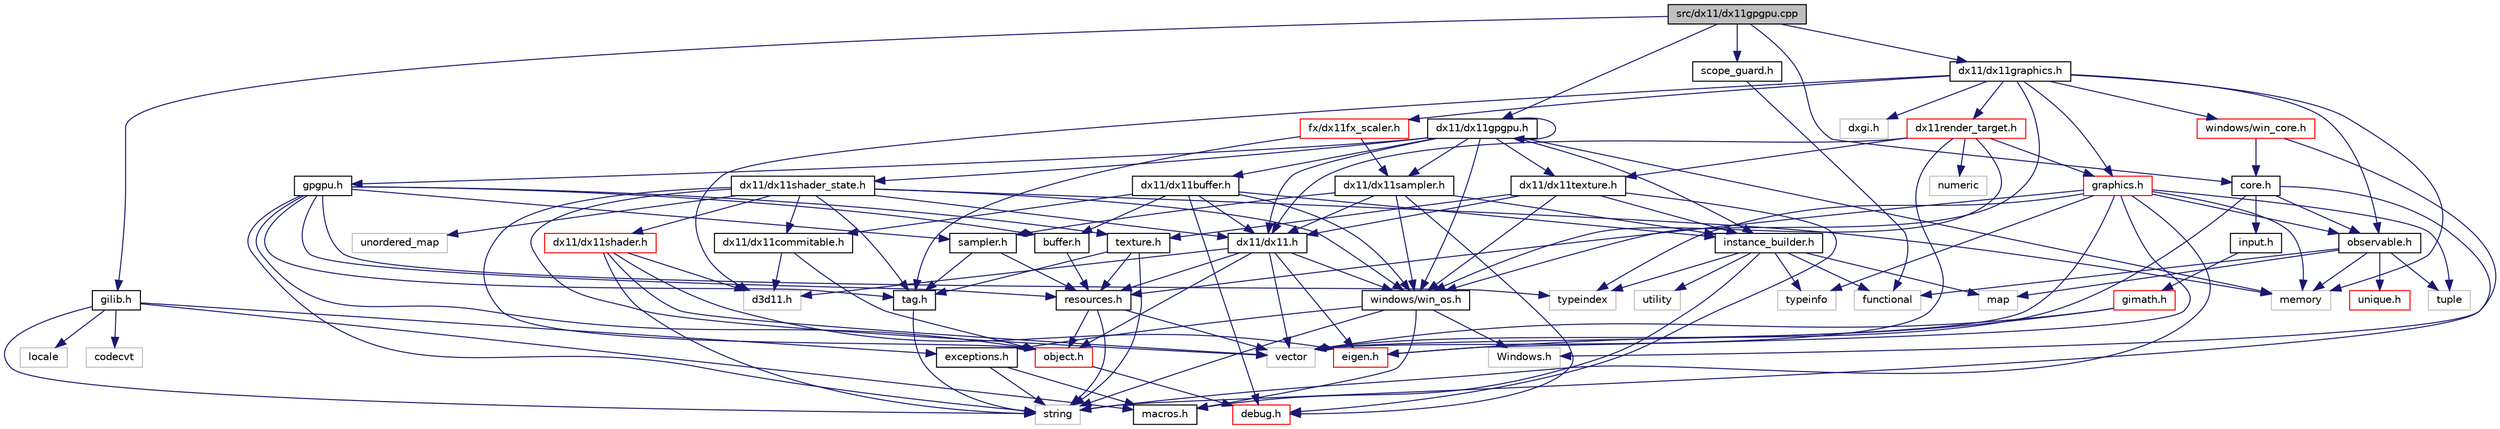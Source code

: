 digraph "src/dx11/dx11gpgpu.cpp"
{
  edge [fontname="Helvetica",fontsize="10",labelfontname="Helvetica",labelfontsize="10"];
  node [fontname="Helvetica",fontsize="10",shape=record];
  Node1 [label="src/dx11/dx11gpgpu.cpp",height=0.2,width=0.4,color="black", fillcolor="grey75", style="filled", fontcolor="black"];
  Node1 -> Node2 [color="midnightblue",fontsize="10",style="solid",fontname="Helvetica"];
  Node2 [label="dx11/dx11gpgpu.h",height=0.2,width=0.4,color="black", fillcolor="white", style="filled",URL="$dx11gpgpu_8h.html",tooltip="??? "];
  Node2 -> Node3 [color="midnightblue",fontsize="10",style="solid",fontname="Helvetica"];
  Node3 [label="memory",height=0.2,width=0.4,color="grey75", fillcolor="white", style="filled"];
  Node2 -> Node4 [color="midnightblue",fontsize="10",style="solid",fontname="Helvetica"];
  Node4 [label="gpgpu.h",height=0.2,width=0.4,color="black", fillcolor="white", style="filled",URL="$gpgpu_8h.html",tooltip="This file contains the interfaces for general-purpose computing on GPU. "];
  Node4 -> Node5 [color="midnightblue",fontsize="10",style="solid",fontname="Helvetica"];
  Node5 [label="typeindex",height=0.2,width=0.4,color="grey75", fillcolor="white", style="filled"];
  Node4 -> Node6 [color="midnightblue",fontsize="10",style="solid",fontname="Helvetica"];
  Node6 [label="string",height=0.2,width=0.4,color="grey75", fillcolor="white", style="filled"];
  Node4 -> Node7 [color="midnightblue",fontsize="10",style="solid",fontname="Helvetica"];
  Node7 [label="resources.h",height=0.2,width=0.4,color="black", fillcolor="white", style="filled",URL="$resources_8h.html",tooltip="Generic graphical resource interfaces. "];
  Node7 -> Node6 [color="midnightblue",fontsize="10",style="solid",fontname="Helvetica"];
  Node7 -> Node8 [color="midnightblue",fontsize="10",style="solid",fontname="Helvetica"];
  Node8 [label="vector",height=0.2,width=0.4,color="grey75", fillcolor="white", style="filled"];
  Node7 -> Node9 [color="midnightblue",fontsize="10",style="solid",fontname="Helvetica"];
  Node9 [label="object.h",height=0.2,width=0.4,color="red", fillcolor="white", style="filled",URL="$object_8h.html",tooltip="This file contains the classes needed to manage reference counted object and smart pointers..."];
  Node9 -> Node10 [color="midnightblue",fontsize="10",style="solid",fontname="Helvetica"];
  Node10 [label="debug.h",height=0.2,width=0.4,color="red", fillcolor="white", style="filled",URL="$debug_8h.html",tooltip="Debug macros and methods. "];
  Node4 -> Node11 [color="midnightblue",fontsize="10",style="solid",fontname="Helvetica"];
  Node11 [label="tag.h",height=0.2,width=0.4,color="black", fillcolor="white", style="filled",URL="$tag_8h.html",tooltip="This file contains the classes used to handle hashed strings. "];
  Node11 -> Node6 [color="midnightblue",fontsize="10",style="solid",fontname="Helvetica"];
  Node4 -> Node9 [color="midnightblue",fontsize="10",style="solid",fontname="Helvetica"];
  Node4 -> Node12 [color="midnightblue",fontsize="10",style="solid",fontname="Helvetica"];
  Node12 [label="texture.h",height=0.2,width=0.4,color="black", fillcolor="white", style="filled",URL="$texture_8h.html",tooltip="This file contains the interfaces used to define texture resources. "];
  Node12 -> Node6 [color="midnightblue",fontsize="10",style="solid",fontname="Helvetica"];
  Node12 -> Node11 [color="midnightblue",fontsize="10",style="solid",fontname="Helvetica"];
  Node12 -> Node7 [color="midnightblue",fontsize="10",style="solid",fontname="Helvetica"];
  Node4 -> Node13 [color="midnightblue",fontsize="10",style="solid",fontname="Helvetica"];
  Node13 [label="buffer.h",height=0.2,width=0.4,color="black", fillcolor="white", style="filled",URL="$buffer_8h.html",tooltip="This file contains the interfaces of buffer resources. "];
  Node13 -> Node7 [color="midnightblue",fontsize="10",style="solid",fontname="Helvetica"];
  Node4 -> Node14 [color="midnightblue",fontsize="10",style="solid",fontname="Helvetica"];
  Node14 [label="sampler.h",height=0.2,width=0.4,color="black", fillcolor="white", style="filled",URL="$sampler_8h.html",tooltip="This file contains the interfaces used to define sampler states. "];
  Node14 -> Node11 [color="midnightblue",fontsize="10",style="solid",fontname="Helvetica"];
  Node14 -> Node7 [color="midnightblue",fontsize="10",style="solid",fontname="Helvetica"];
  Node2 -> Node15 [color="midnightblue",fontsize="10",style="solid",fontname="Helvetica"];
  Node15 [label="dx11/dx11.h",height=0.2,width=0.4,color="black", fillcolor="white", style="filled",URL="$dx11_8h.html",tooltip="Utility and wrapper methods for DirectX11. "];
  Node15 -> Node16 [color="midnightblue",fontsize="10",style="solid",fontname="Helvetica"];
  Node16 [label="d3d11.h",height=0.2,width=0.4,color="grey75", fillcolor="white", style="filled"];
  Node15 -> Node8 [color="midnightblue",fontsize="10",style="solid",fontname="Helvetica"];
  Node15 -> Node17 [color="midnightblue",fontsize="10",style="solid",fontname="Helvetica"];
  Node17 [label="eigen.h",height=0.2,width=0.4,color="red", fillcolor="white", style="filled",URL="$eigen_8h.html",tooltip="Wrapper around Eigen headers. "];
  Node15 -> Node9 [color="midnightblue",fontsize="10",style="solid",fontname="Helvetica"];
  Node15 -> Node7 [color="midnightblue",fontsize="10",style="solid",fontname="Helvetica"];
  Node15 -> Node18 [color="midnightblue",fontsize="10",style="solid",fontname="Helvetica"];
  Node18 [label="windows/win_os.h",height=0.2,width=0.4,color="black", fillcolor="white", style="filled",URL="$win__os_8h.html",tooltip="Windows-specific interfaces. "];
  Node18 -> Node19 [color="midnightblue",fontsize="10",style="solid",fontname="Helvetica"];
  Node19 [label="Windows.h",height=0.2,width=0.4,color="grey75", fillcolor="white", style="filled"];
  Node18 -> Node6 [color="midnightblue",fontsize="10",style="solid",fontname="Helvetica"];
  Node18 -> Node20 [color="midnightblue",fontsize="10",style="solid",fontname="Helvetica"];
  Node20 [label="exceptions.h",height=0.2,width=0.4,color="black", fillcolor="white", style="filled",URL="$exceptions_8h.html",tooltip="Defines classes and macros used for exception handling. "];
  Node20 -> Node6 [color="midnightblue",fontsize="10",style="solid",fontname="Helvetica"];
  Node20 -> Node21 [color="midnightblue",fontsize="10",style="solid",fontname="Helvetica"];
  Node21 [label="macros.h",height=0.2,width=0.4,color="black", fillcolor="white", style="filled",URL="$macros_8h.html",tooltip="Bad and ugly macros are declared here :D. "];
  Node18 -> Node21 [color="midnightblue",fontsize="10",style="solid",fontname="Helvetica"];
  Node2 -> Node22 [color="midnightblue",fontsize="10",style="solid",fontname="Helvetica"];
  Node22 [label="dx11/dx11shader_state.h",height=0.2,width=0.4,color="black", fillcolor="white", style="filled",URL="$dx11shader__state_8h.html",tooltip="This file contains classes used to manage DirectX11 shader states. "];
  Node22 -> Node3 [color="midnightblue",fontsize="10",style="solid",fontname="Helvetica"];
  Node22 -> Node23 [color="midnightblue",fontsize="10",style="solid",fontname="Helvetica"];
  Node23 [label="unordered_map",height=0.2,width=0.4,color="grey75", fillcolor="white", style="filled"];
  Node22 -> Node8 [color="midnightblue",fontsize="10",style="solid",fontname="Helvetica"];
  Node22 -> Node11 [color="midnightblue",fontsize="10",style="solid",fontname="Helvetica"];
  Node22 -> Node9 [color="midnightblue",fontsize="10",style="solid",fontname="Helvetica"];
  Node22 -> Node15 [color="midnightblue",fontsize="10",style="solid",fontname="Helvetica"];
  Node22 -> Node24 [color="midnightblue",fontsize="10",style="solid",fontname="Helvetica"];
  Node24 [label="dx11/dx11shader.h",height=0.2,width=0.4,color="red", fillcolor="white", style="filled",URL="$dx11shader_8h.html",tooltip="This file contains classes used to manage DirectX11 shader and shader reflection. ..."];
  Node24 -> Node8 [color="midnightblue",fontsize="10",style="solid",fontname="Helvetica"];
  Node24 -> Node16 [color="midnightblue",fontsize="10",style="solid",fontname="Helvetica"];
  Node24 -> Node6 [color="midnightblue",fontsize="10",style="solid",fontname="Helvetica"];
  Node24 -> Node17 [color="midnightblue",fontsize="10",style="solid",fontname="Helvetica"];
  Node22 -> Node25 [color="midnightblue",fontsize="10",style="solid",fontname="Helvetica"];
  Node25 [label="dx11/dx11commitable.h",height=0.2,width=0.4,color="black", fillcolor="white", style="filled",URL="$dx11commitable_8h.html"];
  Node25 -> Node16 [color="midnightblue",fontsize="10",style="solid",fontname="Helvetica"];
  Node25 -> Node9 [color="midnightblue",fontsize="10",style="solid",fontname="Helvetica"];
  Node22 -> Node18 [color="midnightblue",fontsize="10",style="solid",fontname="Helvetica"];
  Node2 -> Node26 [color="midnightblue",fontsize="10",style="solid",fontname="Helvetica"];
  Node26 [label="dx11/dx11texture.h",height=0.2,width=0.4,color="black", fillcolor="white", style="filled",URL="$dx11texture_8h.html",tooltip="??? "];
  Node26 -> Node12 [color="midnightblue",fontsize="10",style="solid",fontname="Helvetica"];
  Node26 -> Node10 [color="midnightblue",fontsize="10",style="solid",fontname="Helvetica"];
  Node26 -> Node15 [color="midnightblue",fontsize="10",style="solid",fontname="Helvetica"];
  Node26 -> Node18 [color="midnightblue",fontsize="10",style="solid",fontname="Helvetica"];
  Node26 -> Node27 [color="midnightblue",fontsize="10",style="solid",fontname="Helvetica"];
  Node27 [label="instance_builder.h",height=0.2,width=0.4,color="black", fillcolor="white", style="filled",URL="$instance__builder_8h.html",tooltip="Classes used to programmatically create class instances from template data. "];
  Node27 -> Node5 [color="midnightblue",fontsize="10",style="solid",fontname="Helvetica"];
  Node27 -> Node28 [color="midnightblue",fontsize="10",style="solid",fontname="Helvetica"];
  Node28 [label="typeinfo",height=0.2,width=0.4,color="grey75", fillcolor="white", style="filled"];
  Node27 -> Node29 [color="midnightblue",fontsize="10",style="solid",fontname="Helvetica"];
  Node29 [label="functional",height=0.2,width=0.4,color="grey75", fillcolor="white", style="filled"];
  Node27 -> Node30 [color="midnightblue",fontsize="10",style="solid",fontname="Helvetica"];
  Node30 [label="utility",height=0.2,width=0.4,color="grey75", fillcolor="white", style="filled"];
  Node27 -> Node31 [color="midnightblue",fontsize="10",style="solid",fontname="Helvetica"];
  Node31 [label="map",height=0.2,width=0.4,color="grey75", fillcolor="white", style="filled"];
  Node27 -> Node21 [color="midnightblue",fontsize="10",style="solid",fontname="Helvetica"];
  Node2 -> Node32 [color="midnightblue",fontsize="10",style="solid",fontname="Helvetica"];
  Node32 [label="dx11/dx11sampler.h",height=0.2,width=0.4,color="black", fillcolor="white", style="filled",URL="$dx11sampler_8h.html"];
  Node32 -> Node14 [color="midnightblue",fontsize="10",style="solid",fontname="Helvetica"];
  Node32 -> Node10 [color="midnightblue",fontsize="10",style="solid",fontname="Helvetica"];
  Node32 -> Node15 [color="midnightblue",fontsize="10",style="solid",fontname="Helvetica"];
  Node32 -> Node18 [color="midnightblue",fontsize="10",style="solid",fontname="Helvetica"];
  Node32 -> Node27 [color="midnightblue",fontsize="10",style="solid",fontname="Helvetica"];
  Node2 -> Node2 [color="midnightblue",fontsize="10",style="solid",fontname="Helvetica"];
  Node2 -> Node33 [color="midnightblue",fontsize="10",style="solid",fontname="Helvetica"];
  Node33 [label="dx11/dx11buffer.h",height=0.2,width=0.4,color="black", fillcolor="white", style="filled",URL="$dx11buffer_8h.html",tooltip="??? "];
  Node33 -> Node13 [color="midnightblue",fontsize="10",style="solid",fontname="Helvetica"];
  Node33 -> Node10 [color="midnightblue",fontsize="10",style="solid",fontname="Helvetica"];
  Node33 -> Node15 [color="midnightblue",fontsize="10",style="solid",fontname="Helvetica"];
  Node33 -> Node25 [color="midnightblue",fontsize="10",style="solid",fontname="Helvetica"];
  Node33 -> Node18 [color="midnightblue",fontsize="10",style="solid",fontname="Helvetica"];
  Node33 -> Node27 [color="midnightblue",fontsize="10",style="solid",fontname="Helvetica"];
  Node2 -> Node18 [color="midnightblue",fontsize="10",style="solid",fontname="Helvetica"];
  Node2 -> Node27 [color="midnightblue",fontsize="10",style="solid",fontname="Helvetica"];
  Node1 -> Node34 [color="midnightblue",fontsize="10",style="solid",fontname="Helvetica"];
  Node34 [label="core.h",height=0.2,width=0.4,color="black", fillcolor="white", style="filled",URL="$core_8h.html",tooltip="Classes and methods to manage the backbone of an application. "];
  Node34 -> Node6 [color="midnightblue",fontsize="10",style="solid",fontname="Helvetica"];
  Node34 -> Node8 [color="midnightblue",fontsize="10",style="solid",fontname="Helvetica"];
  Node34 -> Node35 [color="midnightblue",fontsize="10",style="solid",fontname="Helvetica"];
  Node35 [label="observable.h",height=0.2,width=0.4,color="black", fillcolor="white", style="filled",URL="$observable_8h.html",tooltip="Classes used to implement and manage the observer pattern. "];
  Node35 -> Node31 [color="midnightblue",fontsize="10",style="solid",fontname="Helvetica"];
  Node35 -> Node29 [color="midnightblue",fontsize="10",style="solid",fontname="Helvetica"];
  Node35 -> Node3 [color="midnightblue",fontsize="10",style="solid",fontname="Helvetica"];
  Node35 -> Node36 [color="midnightblue",fontsize="10",style="solid",fontname="Helvetica"];
  Node36 [label="tuple",height=0.2,width=0.4,color="grey75", fillcolor="white", style="filled"];
  Node35 -> Node37 [color="midnightblue",fontsize="10",style="solid",fontname="Helvetica"];
  Node37 [label="unique.h",height=0.2,width=0.4,color="red", fillcolor="white", style="filled",URL="$unique_8h.html",tooltip="Classes and functions used to manage unique objects. "];
  Node34 -> Node38 [color="midnightblue",fontsize="10",style="solid",fontname="Helvetica"];
  Node38 [label="input.h",height=0.2,width=0.4,color="black", fillcolor="white", style="filled",URL="$input_8h.html",tooltip="Classes to manage the user input. "];
  Node38 -> Node39 [color="midnightblue",fontsize="10",style="solid",fontname="Helvetica"];
  Node39 [label="gimath.h",height=0.2,width=0.4,color="red", fillcolor="white", style="filled",URL="$gimath_8h.html",tooltip="Mathematical and geometrical classes and methods. "];
  Node39 -> Node17 [color="midnightblue",fontsize="10",style="solid",fontname="Helvetica"];
  Node39 -> Node8 [color="midnightblue",fontsize="10",style="solid",fontname="Helvetica"];
  Node1 -> Node40 [color="midnightblue",fontsize="10",style="solid",fontname="Helvetica"];
  Node40 [label="gilib.h",height=0.2,width=0.4,color="black", fillcolor="white", style="filled",URL="$gilib_8h.html",tooltip="Base classes and methods. "];
  Node40 -> Node6 [color="midnightblue",fontsize="10",style="solid",fontname="Helvetica"];
  Node40 -> Node41 [color="midnightblue",fontsize="10",style="solid",fontname="Helvetica"];
  Node41 [label="locale",height=0.2,width=0.4,color="grey75", fillcolor="white", style="filled"];
  Node40 -> Node42 [color="midnightblue",fontsize="10",style="solid",fontname="Helvetica"];
  Node42 [label="codecvt",height=0.2,width=0.4,color="grey75", fillcolor="white", style="filled"];
  Node40 -> Node21 [color="midnightblue",fontsize="10",style="solid",fontname="Helvetica"];
  Node40 -> Node20 [color="midnightblue",fontsize="10",style="solid",fontname="Helvetica"];
  Node1 -> Node43 [color="midnightblue",fontsize="10",style="solid",fontname="Helvetica"];
  Node43 [label="scope_guard.h",height=0.2,width=0.4,color="black", fillcolor="white", style="filled",URL="$scope__guard_8h.html",tooltip="Defines guards that wraps various RAII functionalities. "];
  Node43 -> Node29 [color="midnightblue",fontsize="10",style="solid",fontname="Helvetica"];
  Node1 -> Node44 [color="midnightblue",fontsize="10",style="solid",fontname="Helvetica"];
  Node44 [label="dx11/dx11graphics.h",height=0.2,width=0.4,color="black", fillcolor="white", style="filled",URL="$dx11graphics_8h.html",tooltip="Declare classes and interfaces used to manage the core of DirectX 11 API. "];
  Node44 -> Node45 [color="midnightblue",fontsize="10",style="solid",fontname="Helvetica"];
  Node45 [label="dxgi.h",height=0.2,width=0.4,color="grey75", fillcolor="white", style="filled"];
  Node44 -> Node16 [color="midnightblue",fontsize="10",style="solid",fontname="Helvetica"];
  Node44 -> Node3 [color="midnightblue",fontsize="10",style="solid",fontname="Helvetica"];
  Node44 -> Node46 [color="midnightblue",fontsize="10",style="solid",fontname="Helvetica"];
  Node46 [label="dx11render_target.h",height=0.2,width=0.4,color="red", fillcolor="white", style="filled",URL="$dx11render__target_8h.html",tooltip="??? "];
  Node46 -> Node47 [color="midnightblue",fontsize="10",style="solid",fontname="Helvetica"];
  Node47 [label="numeric",height=0.2,width=0.4,color="grey75", fillcolor="white", style="filled"];
  Node46 -> Node8 [color="midnightblue",fontsize="10",style="solid",fontname="Helvetica"];
  Node46 -> Node48 [color="midnightblue",fontsize="10",style="solid",fontname="Helvetica"];
  Node48 [label="graphics.h",height=0.2,width=0.4,color="red", fillcolor="white", style="filled",URL="$graphics_8h.html",tooltip="Defines types, classes and methods used to manage the graphical subsystem. "];
  Node48 -> Node6 [color="midnightblue",fontsize="10",style="solid",fontname="Helvetica"];
  Node48 -> Node8 [color="midnightblue",fontsize="10",style="solid",fontname="Helvetica"];
  Node48 -> Node3 [color="midnightblue",fontsize="10",style="solid",fontname="Helvetica"];
  Node48 -> Node5 [color="midnightblue",fontsize="10",style="solid",fontname="Helvetica"];
  Node48 -> Node28 [color="midnightblue",fontsize="10",style="solid",fontname="Helvetica"];
  Node48 -> Node36 [color="midnightblue",fontsize="10",style="solid",fontname="Helvetica"];
  Node48 -> Node7 [color="midnightblue",fontsize="10",style="solid",fontname="Helvetica"];
  Node48 -> Node17 [color="midnightblue",fontsize="10",style="solid",fontname="Helvetica"];
  Node48 -> Node35 [color="midnightblue",fontsize="10",style="solid",fontname="Helvetica"];
  Node46 -> Node15 [color="midnightblue",fontsize="10",style="solid",fontname="Helvetica"];
  Node46 -> Node26 [color="midnightblue",fontsize="10",style="solid",fontname="Helvetica"];
  Node46 -> Node18 [color="midnightblue",fontsize="10",style="solid",fontname="Helvetica"];
  Node44 -> Node35 [color="midnightblue",fontsize="10",style="solid",fontname="Helvetica"];
  Node44 -> Node48 [color="midnightblue",fontsize="10",style="solid",fontname="Helvetica"];
  Node44 -> Node49 [color="midnightblue",fontsize="10",style="solid",fontname="Helvetica"];
  Node49 [label="windows/win_core.h",height=0.2,width=0.4,color="red", fillcolor="white", style="filled",URL="$win__core_8h.html",tooltip="Classes and methods to manage the backbone of an application under windows. "];
  Node49 -> Node19 [color="midnightblue",fontsize="10",style="solid",fontname="Helvetica"];
  Node49 -> Node34 [color="midnightblue",fontsize="10",style="solid",fontname="Helvetica"];
  Node44 -> Node18 [color="midnightblue",fontsize="10",style="solid",fontname="Helvetica"];
  Node44 -> Node50 [color="midnightblue",fontsize="10",style="solid",fontname="Helvetica"];
  Node50 [label="fx/dx11fx_scaler.h",height=0.2,width=0.4,color="red", fillcolor="white", style="filled",URL="$dx11fx__scaler_8h.html",tooltip="This file contains classes used to scale a texture using the GPU. "];
  Node50 -> Node32 [color="midnightblue",fontsize="10",style="solid",fontname="Helvetica"];
  Node50 -> Node11 [color="midnightblue",fontsize="10",style="solid",fontname="Helvetica"];
}
